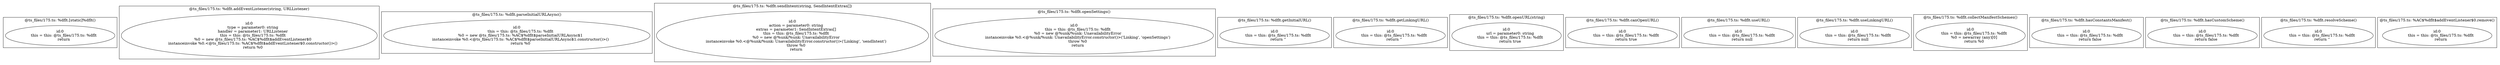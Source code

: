 digraph "175.ts" {
subgraph "cluster_@ts_files/175.ts: %dflt.[static]%dflt()" {
  label="@ts_files/175.ts: %dflt.[static]%dflt()";
  Node33770 [label="id:0
      this = this: @ts_files/175.ts: %dflt
      return"];
}
subgraph "cluster_@ts_files/175.ts: %dflt.addEventListener(string, URLListener)" {
  label="@ts_files/175.ts: %dflt.addEventListener(string, URLListener)";
  Node55510 [label="id:0
      type = parameter0: string
      handler = parameter1: URLListener
      this = this: @ts_files/175.ts: %dflt
      %0 = new @ts_files/175.ts: %AC$%dflt$addEventListener$0
      instanceinvoke %0.<@ts_files/175.ts: %AC$%dflt$addEventListener$0.constructor()>()
      return %0"];
}
subgraph "cluster_@ts_files/175.ts: %dflt.parseInitialURLAsync()" {
  label="@ts_files/175.ts: %dflt.parseInitialURLAsync()";
  Node40880 [label="id:0
      this = this: @ts_files/175.ts: %dflt
      %0 = new @ts_files/175.ts: %AC$%dflt$parseInitialURLAsync$1
      instanceinvoke %0.<@ts_files/175.ts: %AC$%dflt$parseInitialURLAsync$1.constructor()>()
      return %0"];
}
subgraph "cluster_@ts_files/175.ts: %dflt.sendIntent(string, SendIntentExtras[])" {
  label="@ts_files/175.ts: %dflt.sendIntent(string, SendIntentExtras[])";
  Node57080 [label="id:0
      action = parameter0: string
      extras = parameter1: SendIntentExtras[]
      this = this: @ts_files/175.ts: %dflt
      %0 = new @%unk/%unk: UnavailabilityError
      instanceinvoke %0.<@%unk/%unk: UnavailabilityError.constructor()>('Linking', 'sendIntent')
      throw %0
      return"];
}
subgraph "cluster_@ts_files/175.ts: %dflt.openSettings()" {
  label="@ts_files/175.ts: %dflt.openSettings()";
  Node33650 [label="id:0
      this = this: @ts_files/175.ts: %dflt
      %0 = new @%unk/%unk: UnavailabilityError
      instanceinvoke %0.<@%unk/%unk: UnavailabilityError.constructor()>('Linking', 'openSettings')
      throw %0
      return"];
}
subgraph "cluster_@ts_files/175.ts: %dflt.getInitialURL()" {
  label="@ts_files/175.ts: %dflt.getInitialURL()";
  Node33590 [label="id:0
      this = this: @ts_files/175.ts: %dflt
      return ''"];
}
subgraph "cluster_@ts_files/175.ts: %dflt.getLinkingURL()" {
  label="@ts_files/175.ts: %dflt.getLinkingURL()";
  Node33610 [label="id:0
      this = this: @ts_files/175.ts: %dflt
      return ''"];
}
subgraph "cluster_@ts_files/175.ts: %dflt.openURL(string)" {
  label="@ts_files/175.ts: %dflt.openURL(string)";
  Node34220 [label="id:0
      url = parameter0: string
      this = this: @ts_files/175.ts: %dflt
      return true"];
}
subgraph "cluster_@ts_files/175.ts: %dflt.canOpenURL()" {
  label="@ts_files/175.ts: %dflt.canOpenURL()";
  Node30330 [label="id:0
      this = this: @ts_files/175.ts: %dflt
      return true"];
}
subgraph "cluster_@ts_files/175.ts: %dflt.useURL()" {
  label="@ts_files/175.ts: %dflt.useURL()";
  Node26580 [label="id:0
      this = this: @ts_files/175.ts: %dflt
      return null"];
}
subgraph "cluster_@ts_files/175.ts: %dflt.useLinkingURL()" {
  label="@ts_files/175.ts: %dflt.useLinkingURL()";
  Node33740 [label="id:0
      this = this: @ts_files/175.ts: %dflt
      return null"];
}
subgraph "cluster_@ts_files/175.ts: %dflt.collectManifestSchemes()" {
  label="@ts_files/175.ts: %dflt.collectManifestSchemes()";
  Node43590 [label="id:0
      this = this: @ts_files/175.ts: %dflt
      %0 = newarray (any)[0]
      return %0"];
}
subgraph "cluster_@ts_files/175.ts: %dflt.hasConstantsManifest()" {
  label="@ts_files/175.ts: %dflt.hasConstantsManifest()";
  Node41780 [label="id:0
      this = this: @ts_files/175.ts: %dflt
      return false"];
}
subgraph "cluster_@ts_files/175.ts: %dflt.hasCustomScheme()" {
  label="@ts_files/175.ts: %dflt.hasCustomScheme()";
  Node36300 [label="id:0
      this = this: @ts_files/175.ts: %dflt
      return false"];
}
subgraph "cluster_@ts_files/175.ts: %dflt.resolveScheme()" {
  label="@ts_files/175.ts: %dflt.resolveScheme()";
  Node34470 [label="id:0
      this = this: @ts_files/175.ts: %dflt
      return ''"];
}
subgraph "cluster_@ts_files/175.ts: %AC$%dflt$addEventListener$0.remove()" {
  label="@ts_files/175.ts: %AC$%dflt$addEventListener$0.remove()";
  Node47100 [label="id:0
      this = this: @ts_files/175.ts: %dflt
      return"];
}
}
